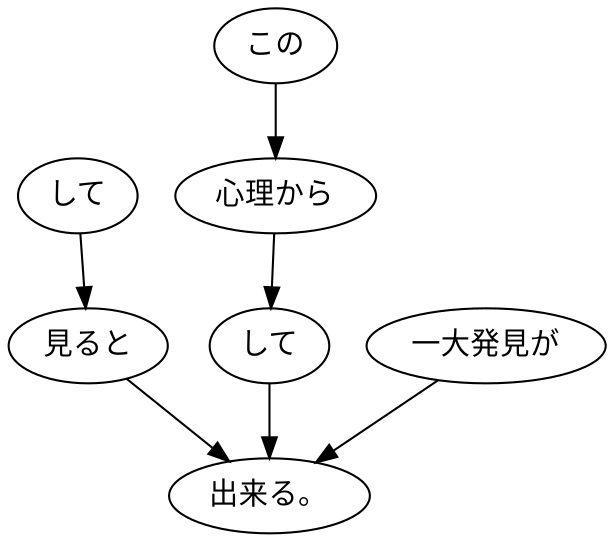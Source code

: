 digraph graph4326 {
	node0 [label="して"];
	node1 [label="見ると"];
	node2 [label="この"];
	node3 [label="心理から"];
	node4 [label="して"];
	node5 [label="一大発見が"];
	node6 [label="出来る。"];
	node0 -> node1;
	node1 -> node6;
	node2 -> node3;
	node3 -> node4;
	node4 -> node6;
	node5 -> node6;
}

